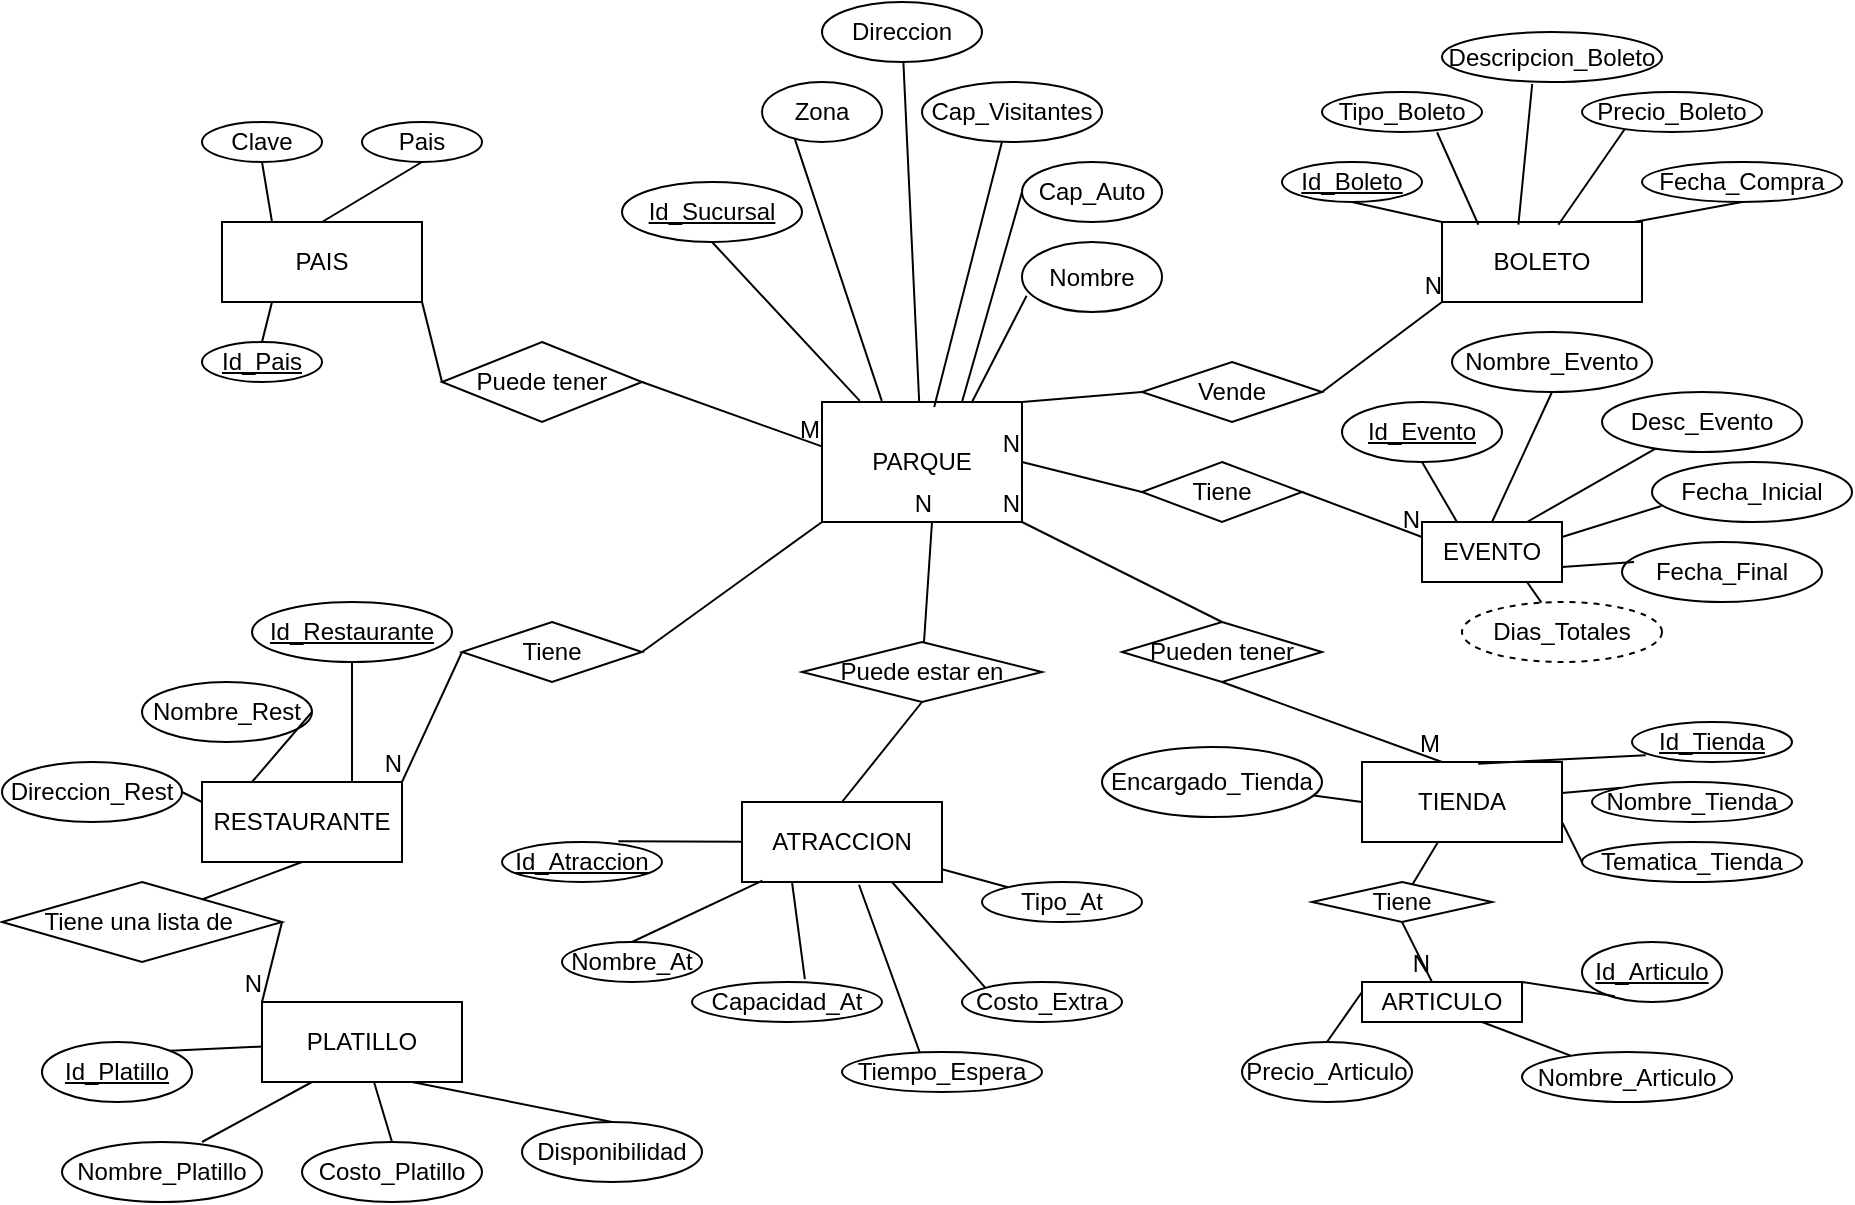<mxfile version="13.7.5" type="github">
  <diagram id="R2lEEEUBdFMjLlhIrx00" name="Page-1">
    <mxGraphModel dx="2202" dy="643" grid="1" gridSize="10" guides="1" tooltips="1" connect="1" arrows="1" fold="1" page="1" pageScale="1" pageWidth="850" pageHeight="1100" math="0" shadow="0" extFonts="Permanent Marker^https://fonts.googleapis.com/css?family=Permanent+Marker">
      <root>
        <mxCell id="0" />
        <mxCell id="1" parent="0" />
        <mxCell id="CiX6rBcv7_Fgg9MIiTJs-1" value="PARQUE" style="whiteSpace=wrap;html=1;align=center;" parent="1" vertex="1">
          <mxGeometry x="330" y="220" width="100" height="60" as="geometry" />
        </mxCell>
        <mxCell id="CiX6rBcv7_Fgg9MIiTJs-2" value="PAIS" style="whiteSpace=wrap;html=1;align=center;" parent="1" vertex="1">
          <mxGeometry x="30" y="130" width="100" height="40" as="geometry" />
        </mxCell>
        <mxCell id="CiX6rBcv7_Fgg9MIiTJs-3" value="BOLETO" style="whiteSpace=wrap;html=1;align=center;" parent="1" vertex="1">
          <mxGeometry x="640" y="130" width="100" height="40" as="geometry" />
        </mxCell>
        <mxCell id="CiX6rBcv7_Fgg9MIiTJs-4" value="RESTAURANTE" style="whiteSpace=wrap;html=1;align=center;" parent="1" vertex="1">
          <mxGeometry x="20" y="410" width="100" height="40" as="geometry" />
        </mxCell>
        <mxCell id="CiX6rBcv7_Fgg9MIiTJs-5" value="EVENTO" style="whiteSpace=wrap;html=1;align=center;" parent="1" vertex="1">
          <mxGeometry x="630" y="280" width="70" height="30" as="geometry" />
        </mxCell>
        <mxCell id="CiX6rBcv7_Fgg9MIiTJs-7" value="Id_Sucursal" style="ellipse;whiteSpace=wrap;html=1;align=center;fontStyle=4;" parent="1" vertex="1">
          <mxGeometry x="230" y="110" width="90" height="30" as="geometry" />
        </mxCell>
        <mxCell id="CiX6rBcv7_Fgg9MIiTJs-8" value="Zona" style="ellipse;whiteSpace=wrap;html=1;align=center;" parent="1" vertex="1">
          <mxGeometry x="300" y="60" width="60" height="30" as="geometry" />
        </mxCell>
        <mxCell id="CiX6rBcv7_Fgg9MIiTJs-9" value="Direccion" style="ellipse;whiteSpace=wrap;html=1;align=center;" parent="1" vertex="1">
          <mxGeometry x="330" y="20" width="80" height="30" as="geometry" />
        </mxCell>
        <mxCell id="CiX6rBcv7_Fgg9MIiTJs-10" value="Cap_Visitantes" style="ellipse;whiteSpace=wrap;html=1;align=center;" parent="1" vertex="1">
          <mxGeometry x="380" y="60" width="90" height="30" as="geometry" />
        </mxCell>
        <mxCell id="CiX6rBcv7_Fgg9MIiTJs-12" value="Cap_Auto" style="ellipse;whiteSpace=wrap;html=1;align=center;" parent="1" vertex="1">
          <mxGeometry x="430" y="100" width="70" height="30" as="geometry" />
        </mxCell>
        <mxCell id="CiX6rBcv7_Fgg9MIiTJs-13" value="Nombre" style="ellipse;whiteSpace=wrap;html=1;align=center;" parent="1" vertex="1">
          <mxGeometry x="430" y="140" width="70" height="35" as="geometry" />
        </mxCell>
        <mxCell id="CiX6rBcv7_Fgg9MIiTJs-14" value="" style="endArrow=none;html=1;rounded=0;exitX=0.5;exitY=1;exitDx=0;exitDy=0;entryX=0.189;entryY=-0.009;entryDx=0;entryDy=0;entryPerimeter=0;" parent="1" source="CiX6rBcv7_Fgg9MIiTJs-7" target="CiX6rBcv7_Fgg9MIiTJs-1" edge="1">
          <mxGeometry relative="1" as="geometry">
            <mxPoint x="240" y="170" as="sourcePoint" />
            <mxPoint x="400" y="170" as="targetPoint" />
          </mxGeometry>
        </mxCell>
        <mxCell id="CiX6rBcv7_Fgg9MIiTJs-15" value="" style="endArrow=none;html=1;rounded=0;exitX=0.274;exitY=0.953;exitDx=0;exitDy=0;entryX=0.299;entryY=-0.009;entryDx=0;entryDy=0;entryPerimeter=0;exitPerimeter=0;" parent="1" source="CiX6rBcv7_Fgg9MIiTJs-8" target="CiX6rBcv7_Fgg9MIiTJs-1" edge="1">
          <mxGeometry relative="1" as="geometry">
            <mxPoint x="390" y="140" as="sourcePoint" />
            <mxPoint x="550" y="140" as="targetPoint" />
          </mxGeometry>
        </mxCell>
        <mxCell id="CiX6rBcv7_Fgg9MIiTJs-16" value="" style="endArrow=none;html=1;rounded=0;" parent="1" source="CiX6rBcv7_Fgg9MIiTJs-9" target="CiX6rBcv7_Fgg9MIiTJs-1" edge="1">
          <mxGeometry relative="1" as="geometry">
            <mxPoint x="400" y="170" as="sourcePoint" />
            <mxPoint x="560" y="170" as="targetPoint" />
          </mxGeometry>
        </mxCell>
        <mxCell id="CiX6rBcv7_Fgg9MIiTJs-17" value="" style="endArrow=none;html=1;rounded=0;exitX=0.444;exitY=1;exitDx=0;exitDy=0;exitPerimeter=0;entryX=0.561;entryY=0.042;entryDx=0;entryDy=0;entryPerimeter=0;" parent="1" source="CiX6rBcv7_Fgg9MIiTJs-10" target="CiX6rBcv7_Fgg9MIiTJs-1" edge="1">
          <mxGeometry relative="1" as="geometry">
            <mxPoint x="460" y="170" as="sourcePoint" />
            <mxPoint x="620" y="170" as="targetPoint" />
          </mxGeometry>
        </mxCell>
        <mxCell id="CiX6rBcv7_Fgg9MIiTJs-18" value="" style="endArrow=none;html=1;rounded=0;entryX=0;entryY=0.5;entryDx=0;entryDy=0;exitX=0.7;exitY=0;exitDx=0;exitDy=0;exitPerimeter=0;" parent="1" source="CiX6rBcv7_Fgg9MIiTJs-1" target="CiX6rBcv7_Fgg9MIiTJs-12" edge="1">
          <mxGeometry relative="1" as="geometry">
            <mxPoint x="390" y="140" as="sourcePoint" />
            <mxPoint x="550" y="140" as="targetPoint" />
          </mxGeometry>
        </mxCell>
        <mxCell id="CiX6rBcv7_Fgg9MIiTJs-19" value="" style="endArrow=none;html=1;rounded=0;exitX=0.033;exitY=0.767;exitDx=0;exitDy=0;exitPerimeter=0;entryX=0.75;entryY=0;entryDx=0;entryDy=0;" parent="1" source="CiX6rBcv7_Fgg9MIiTJs-13" target="CiX6rBcv7_Fgg9MIiTJs-1" edge="1">
          <mxGeometry relative="1" as="geometry">
            <mxPoint x="490" y="220" as="sourcePoint" />
            <mxPoint x="650" y="220" as="targetPoint" />
          </mxGeometry>
        </mxCell>
        <mxCell id="CiX6rBcv7_Fgg9MIiTJs-20" value="Puede tener" style="shape=rhombus;perimeter=rhombusPerimeter;whiteSpace=wrap;html=1;align=center;" parent="1" vertex="1">
          <mxGeometry x="140" y="190" width="100" height="40" as="geometry" />
        </mxCell>
        <mxCell id="CiX6rBcv7_Fgg9MIiTJs-21" value="" style="endArrow=none;html=1;rounded=0;exitX=1;exitY=0.5;exitDx=0;exitDy=0;entryX=-0.001;entryY=0.37;entryDx=0;entryDy=0;entryPerimeter=0;" parent="1" source="CiX6rBcv7_Fgg9MIiTJs-20" target="CiX6rBcv7_Fgg9MIiTJs-1" edge="1">
          <mxGeometry relative="1" as="geometry">
            <mxPoint x="70" y="250" as="sourcePoint" />
            <mxPoint x="320" y="240" as="targetPoint" />
          </mxGeometry>
        </mxCell>
        <mxCell id="CiX6rBcv7_Fgg9MIiTJs-23" value="M" style="resizable=0;html=1;align=right;verticalAlign=bottom;" parent="CiX6rBcv7_Fgg9MIiTJs-21" connectable="0" vertex="1">
          <mxGeometry x="1" relative="1" as="geometry" />
        </mxCell>
        <mxCell id="CiX6rBcv7_Fgg9MIiTJs-24" value="" style="endArrow=none;html=1;rounded=0;exitX=1;exitY=1;exitDx=0;exitDy=0;" parent="1" source="CiX6rBcv7_Fgg9MIiTJs-2" edge="1">
          <mxGeometry relative="1" as="geometry">
            <mxPoint x="-20" y="210" as="sourcePoint" />
            <mxPoint x="140" y="210" as="targetPoint" />
          </mxGeometry>
        </mxCell>
        <mxCell id="CiX6rBcv7_Fgg9MIiTJs-25" value="Clave" style="ellipse;whiteSpace=wrap;html=1;align=center;" parent="1" vertex="1">
          <mxGeometry x="20" y="80" width="60" height="20" as="geometry" />
        </mxCell>
        <mxCell id="CiX6rBcv7_Fgg9MIiTJs-26" value="Pais" style="ellipse;whiteSpace=wrap;html=1;align=center;" parent="1" vertex="1">
          <mxGeometry x="100" y="80" width="60" height="20" as="geometry" />
        </mxCell>
        <mxCell id="CiX6rBcv7_Fgg9MIiTJs-27" value="Id_Pais" style="ellipse;whiteSpace=wrap;html=1;align=center;fontStyle=4;" parent="1" vertex="1">
          <mxGeometry x="20" y="190" width="60" height="20" as="geometry" />
        </mxCell>
        <mxCell id="CiX6rBcv7_Fgg9MIiTJs-29" value="" style="endArrow=none;html=1;rounded=0;exitX=0.5;exitY=1;exitDx=0;exitDy=0;entryX=0.25;entryY=0;entryDx=0;entryDy=0;" parent="1" source="CiX6rBcv7_Fgg9MIiTJs-25" target="CiX6rBcv7_Fgg9MIiTJs-2" edge="1">
          <mxGeometry relative="1" as="geometry">
            <mxPoint x="60" y="110" as="sourcePoint" />
            <mxPoint x="220" y="110" as="targetPoint" />
          </mxGeometry>
        </mxCell>
        <mxCell id="CiX6rBcv7_Fgg9MIiTJs-31" value="" style="endArrow=none;html=1;rounded=0;exitX=0.5;exitY=0;exitDx=0;exitDy=0;entryX=0.5;entryY=1;entryDx=0;entryDy=0;" parent="1" source="CiX6rBcv7_Fgg9MIiTJs-2" target="CiX6rBcv7_Fgg9MIiTJs-26" edge="1">
          <mxGeometry relative="1" as="geometry">
            <mxPoint x="90" y="110" as="sourcePoint" />
            <mxPoint x="250" y="110" as="targetPoint" />
          </mxGeometry>
        </mxCell>
        <mxCell id="CiX6rBcv7_Fgg9MIiTJs-32" value="" style="endArrow=none;html=1;rounded=0;exitX=0.25;exitY=1;exitDx=0;exitDy=0;entryX=0.5;entryY=0;entryDx=0;entryDy=0;" parent="1" source="CiX6rBcv7_Fgg9MIiTJs-2" target="CiX6rBcv7_Fgg9MIiTJs-27" edge="1">
          <mxGeometry relative="1" as="geometry">
            <mxPoint x="60" y="250" as="sourcePoint" />
            <mxPoint x="220" y="250" as="targetPoint" />
          </mxGeometry>
        </mxCell>
        <mxCell id="CiX6rBcv7_Fgg9MIiTJs-33" value="Vende" style="shape=rhombus;perimeter=rhombusPerimeter;whiteSpace=wrap;html=1;align=center;" parent="1" vertex="1">
          <mxGeometry x="490" y="200" width="90" height="30" as="geometry" />
        </mxCell>
        <mxCell id="CiX6rBcv7_Fgg9MIiTJs-34" value="" style="endArrow=none;html=1;rounded=0;entryX=0;entryY=0.5;entryDx=0;entryDy=0;exitX=1;exitY=0;exitDx=0;exitDy=0;" parent="1" source="CiX6rBcv7_Fgg9MIiTJs-1" target="CiX6rBcv7_Fgg9MIiTJs-33" edge="1">
          <mxGeometry relative="1" as="geometry">
            <mxPoint x="586" y="213" as="sourcePoint" />
            <mxPoint x="660" y="260" as="targetPoint" />
          </mxGeometry>
        </mxCell>
        <mxCell id="CiX6rBcv7_Fgg9MIiTJs-35" value="" style="endArrow=none;html=1;rounded=0;exitX=1;exitY=0.5;exitDx=0;exitDy=0;entryX=0;entryY=1;entryDx=0;entryDy=0;" parent="1" source="CiX6rBcv7_Fgg9MIiTJs-33" target="CiX6rBcv7_Fgg9MIiTJs-3" edge="1">
          <mxGeometry relative="1" as="geometry">
            <mxPoint x="600" y="220" as="sourcePoint" />
            <mxPoint x="760" y="220" as="targetPoint" />
          </mxGeometry>
        </mxCell>
        <mxCell id="CiX6rBcv7_Fgg9MIiTJs-36" value="N" style="resizable=0;html=1;align=right;verticalAlign=bottom;" parent="CiX6rBcv7_Fgg9MIiTJs-35" connectable="0" vertex="1">
          <mxGeometry x="1" relative="1" as="geometry" />
        </mxCell>
        <mxCell id="CiX6rBcv7_Fgg9MIiTJs-37" value="Id_Boleto" style="ellipse;whiteSpace=wrap;html=1;align=center;fontStyle=4;" parent="1" vertex="1">
          <mxGeometry x="560" y="100" width="70" height="20" as="geometry" />
        </mxCell>
        <mxCell id="CiX6rBcv7_Fgg9MIiTJs-38" value="Tipo_Boleto" style="ellipse;whiteSpace=wrap;html=1;align=center;" parent="1" vertex="1">
          <mxGeometry x="580" y="65" width="80" height="20" as="geometry" />
        </mxCell>
        <mxCell id="CiX6rBcv7_Fgg9MIiTJs-39" value="Descripcion_Boleto" style="ellipse;whiteSpace=wrap;html=1;align=center;" parent="1" vertex="1">
          <mxGeometry x="640" y="35" width="110" height="25" as="geometry" />
        </mxCell>
        <mxCell id="CiX6rBcv7_Fgg9MIiTJs-40" value="Precio_Boleto" style="ellipse;whiteSpace=wrap;html=1;align=center;" parent="1" vertex="1">
          <mxGeometry x="710" y="65" width="90" height="20" as="geometry" />
        </mxCell>
        <mxCell id="CiX6rBcv7_Fgg9MIiTJs-42" value="Fecha_Compra" style="ellipse;whiteSpace=wrap;html=1;align=center;" parent="1" vertex="1">
          <mxGeometry x="740" y="100" width="100" height="20" as="geometry" />
        </mxCell>
        <mxCell id="CiX6rBcv7_Fgg9MIiTJs-47" value="" style="endArrow=none;html=1;rounded=0;exitX=0.5;exitY=1;exitDx=0;exitDy=0;entryX=0;entryY=0;entryDx=0;entryDy=0;" parent="1" source="CiX6rBcv7_Fgg9MIiTJs-37" target="CiX6rBcv7_Fgg9MIiTJs-3" edge="1">
          <mxGeometry relative="1" as="geometry">
            <mxPoint x="520" y="150" as="sourcePoint" />
            <mxPoint x="680" y="150" as="targetPoint" />
          </mxGeometry>
        </mxCell>
        <mxCell id="CiX6rBcv7_Fgg9MIiTJs-48" value="" style="endArrow=none;html=1;rounded=0;exitX=0.719;exitY=1.007;exitDx=0;exitDy=0;entryX=0.182;entryY=0.034;entryDx=0;entryDy=0;entryPerimeter=0;exitPerimeter=0;" parent="1" source="CiX6rBcv7_Fgg9MIiTJs-38" target="CiX6rBcv7_Fgg9MIiTJs-3" edge="1">
          <mxGeometry relative="1" as="geometry">
            <mxPoint x="615.08" y="133.06" as="sourcePoint" />
            <mxPoint x="650" y="140" as="targetPoint" />
          </mxGeometry>
        </mxCell>
        <mxCell id="CiX6rBcv7_Fgg9MIiTJs-50" value="" style="endArrow=none;html=1;rounded=0;exitX=0.382;exitY=0.034;exitDx=0;exitDy=0;exitPerimeter=0;entryX=0.41;entryY=1.04;entryDx=0;entryDy=0;entryPerimeter=0;" parent="1" source="CiX6rBcv7_Fgg9MIiTJs-3" target="CiX6rBcv7_Fgg9MIiTJs-39" edge="1">
          <mxGeometry relative="1" as="geometry">
            <mxPoint x="670" y="100" as="sourcePoint" />
            <mxPoint x="830" y="100" as="targetPoint" />
          </mxGeometry>
        </mxCell>
        <mxCell id="CiX6rBcv7_Fgg9MIiTJs-51" value="" style="endArrow=none;html=1;rounded=0;exitX=0.582;exitY=0.034;exitDx=0;exitDy=0;exitPerimeter=0;entryX=0.236;entryY=0.938;entryDx=0;entryDy=0;entryPerimeter=0;" parent="1" source="CiX6rBcv7_Fgg9MIiTJs-3" target="CiX6rBcv7_Fgg9MIiTJs-40" edge="1">
          <mxGeometry relative="1" as="geometry">
            <mxPoint x="700" y="110" as="sourcePoint" />
            <mxPoint x="860" y="110" as="targetPoint" />
          </mxGeometry>
        </mxCell>
        <mxCell id="CiX6rBcv7_Fgg9MIiTJs-52" value="" style="endArrow=none;html=1;rounded=0;exitX=0.961;exitY=-0.001;exitDx=0;exitDy=0;exitPerimeter=0;entryX=0.5;entryY=1;entryDx=0;entryDy=0;" parent="1" source="CiX6rBcv7_Fgg9MIiTJs-3" target="CiX6rBcv7_Fgg9MIiTJs-42" edge="1">
          <mxGeometry relative="1" as="geometry">
            <mxPoint x="800" y="180" as="sourcePoint" />
            <mxPoint x="960" y="180" as="targetPoint" />
          </mxGeometry>
        </mxCell>
        <mxCell id="CiX6rBcv7_Fgg9MIiTJs-54" value="ATRACCION" style="whiteSpace=wrap;html=1;align=center;" parent="1" vertex="1">
          <mxGeometry x="290" y="420" width="100" height="40" as="geometry" />
        </mxCell>
        <mxCell id="CiX6rBcv7_Fgg9MIiTJs-55" value="Id_Atraccion" style="ellipse;whiteSpace=wrap;html=1;align=center;fontStyle=4;" parent="1" vertex="1">
          <mxGeometry x="170" y="440" width="80" height="20" as="geometry" />
        </mxCell>
        <mxCell id="CiX6rBcv7_Fgg9MIiTJs-56" value="Nombre_At" style="ellipse;whiteSpace=wrap;html=1;align=center;" parent="1" vertex="1">
          <mxGeometry x="200" y="490" width="70" height="20" as="geometry" />
        </mxCell>
        <mxCell id="CiX6rBcv7_Fgg9MIiTJs-57" value="Capacidad_At" style="ellipse;whiteSpace=wrap;html=1;align=center;" parent="1" vertex="1">
          <mxGeometry x="265" y="510" width="95" height="20" as="geometry" />
        </mxCell>
        <mxCell id="CiX6rBcv7_Fgg9MIiTJs-58" value="Tiempo_Espera" style="ellipse;whiteSpace=wrap;html=1;align=center;" parent="1" vertex="1">
          <mxGeometry x="340" y="545" width="100" height="20" as="geometry" />
        </mxCell>
        <mxCell id="CiX6rBcv7_Fgg9MIiTJs-59" value="Costo_Extra" style="ellipse;whiteSpace=wrap;html=1;align=center;" parent="1" vertex="1">
          <mxGeometry x="400" y="510" width="80" height="20" as="geometry" />
        </mxCell>
        <mxCell id="CiX6rBcv7_Fgg9MIiTJs-60" value="Tipo_At" style="ellipse;whiteSpace=wrap;html=1;align=center;" parent="1" vertex="1">
          <mxGeometry x="410" y="460" width="80" height="20" as="geometry" />
        </mxCell>
        <mxCell id="CiX6rBcv7_Fgg9MIiTJs-61" value="" style="endArrow=none;html=1;rounded=0;entryX=0.727;entryY=-0.019;entryDx=0;entryDy=0;entryPerimeter=0;" parent="1" source="CiX6rBcv7_Fgg9MIiTJs-54" target="CiX6rBcv7_Fgg9MIiTJs-55" edge="1">
          <mxGeometry relative="1" as="geometry">
            <mxPoint x="160" y="430" as="sourcePoint" />
            <mxPoint x="320" y="430" as="targetPoint" />
          </mxGeometry>
        </mxCell>
        <mxCell id="CiX6rBcv7_Fgg9MIiTJs-62" value="" style="endArrow=none;html=1;rounded=0;entryX=0.5;entryY=0;entryDx=0;entryDy=0;exitX=0.102;exitY=0.982;exitDx=0;exitDy=0;exitPerimeter=0;" parent="1" source="CiX6rBcv7_Fgg9MIiTJs-54" target="CiX6rBcv7_Fgg9MIiTJs-56" edge="1">
          <mxGeometry relative="1" as="geometry">
            <mxPoint x="340" y="476.126" as="sourcePoint" />
            <mxPoint x="298.16" y="489.62" as="targetPoint" />
          </mxGeometry>
        </mxCell>
        <mxCell id="CiX6rBcv7_Fgg9MIiTJs-63" value="" style="endArrow=none;html=1;rounded=0;entryX=0.594;entryY=-0.071;entryDx=0;entryDy=0;exitX=0.25;exitY=1;exitDx=0;exitDy=0;entryPerimeter=0;" parent="1" source="CiX6rBcv7_Fgg9MIiTJs-54" target="CiX6rBcv7_Fgg9MIiTJs-57" edge="1">
          <mxGeometry relative="1" as="geometry">
            <mxPoint x="350.2" y="479.28" as="sourcePoint" />
            <mxPoint x="315" y="530" as="targetPoint" />
          </mxGeometry>
        </mxCell>
        <mxCell id="CiX6rBcv7_Fgg9MIiTJs-64" value="" style="endArrow=none;html=1;rounded=0;entryX=0.389;entryY=0.016;entryDx=0;entryDy=0;exitX=0.585;exitY=1.034;exitDx=0;exitDy=0;entryPerimeter=0;exitPerimeter=0;" parent="1" source="CiX6rBcv7_Fgg9MIiTJs-54" target="CiX6rBcv7_Fgg9MIiTJs-58" edge="1">
          <mxGeometry relative="1" as="geometry">
            <mxPoint x="365" y="480" as="sourcePoint" />
            <mxPoint x="356.43" y="558.58" as="targetPoint" />
          </mxGeometry>
        </mxCell>
        <mxCell id="CiX6rBcv7_Fgg9MIiTJs-65" value="" style="endArrow=none;html=1;rounded=0;entryX=0;entryY=0;entryDx=0;entryDy=0;exitX=0.75;exitY=1;exitDx=0;exitDy=0;" parent="1" source="CiX6rBcv7_Fgg9MIiTJs-54" target="CiX6rBcv7_Fgg9MIiTJs-59" edge="1">
          <mxGeometry relative="1" as="geometry">
            <mxPoint x="398.5" y="481.36" as="sourcePoint" />
            <mxPoint x="408.9" y="590.32" as="targetPoint" />
          </mxGeometry>
        </mxCell>
        <mxCell id="CiX6rBcv7_Fgg9MIiTJs-66" value="" style="endArrow=none;html=1;rounded=0;" parent="1" source="CiX6rBcv7_Fgg9MIiTJs-54" target="CiX6rBcv7_Fgg9MIiTJs-60" edge="1">
          <mxGeometry relative="1" as="geometry">
            <mxPoint x="420" y="472" as="sourcePoint" />
            <mxPoint x="431.224" y="543.054" as="targetPoint" />
          </mxGeometry>
        </mxCell>
        <mxCell id="CiX6rBcv7_Fgg9MIiTJs-67" value="Puede estar en" style="shape=rhombus;perimeter=rhombusPerimeter;whiteSpace=wrap;html=1;align=center;" parent="1" vertex="1">
          <mxGeometry x="320" y="340" width="120" height="30" as="geometry" />
        </mxCell>
        <mxCell id="CiX6rBcv7_Fgg9MIiTJs-68" value="" style="endArrow=none;html=1;rounded=0;exitX=0.5;exitY=1;exitDx=0;exitDy=0;entryX=0.5;entryY=0;entryDx=0;entryDy=0;" parent="1" source="CiX6rBcv7_Fgg9MIiTJs-67" target="CiX6rBcv7_Fgg9MIiTJs-54" edge="1">
          <mxGeometry relative="1" as="geometry">
            <mxPoint x="330" y="390" as="sourcePoint" />
            <mxPoint x="490" y="390" as="targetPoint" />
          </mxGeometry>
        </mxCell>
        <mxCell id="CiX6rBcv7_Fgg9MIiTJs-70" value="" style="endArrow=none;html=1;rounded=0;" parent="1" source="CiX6rBcv7_Fgg9MIiTJs-67" edge="1">
          <mxGeometry relative="1" as="geometry">
            <mxPoint x="390" y="380" as="sourcePoint" />
            <mxPoint x="385" y="280" as="targetPoint" />
          </mxGeometry>
        </mxCell>
        <mxCell id="CiX6rBcv7_Fgg9MIiTJs-71" value="N" style="resizable=0;html=1;align=right;verticalAlign=bottom;" parent="CiX6rBcv7_Fgg9MIiTJs-70" connectable="0" vertex="1">
          <mxGeometry x="1" relative="1" as="geometry" />
        </mxCell>
        <mxCell id="CiX6rBcv7_Fgg9MIiTJs-72" value="Tiene" style="shape=rhombus;perimeter=rhombusPerimeter;whiteSpace=wrap;html=1;align=center;" parent="1" vertex="1">
          <mxGeometry x="150" y="330" width="90" height="30" as="geometry" />
        </mxCell>
        <mxCell id="CiX6rBcv7_Fgg9MIiTJs-73" value="" style="endArrow=none;html=1;rounded=0;entryX=1;entryY=0;entryDx=0;entryDy=0;exitX=0;exitY=0.5;exitDx=0;exitDy=0;" parent="1" source="CiX6rBcv7_Fgg9MIiTJs-72" target="CiX6rBcv7_Fgg9MIiTJs-4" edge="1">
          <mxGeometry relative="1" as="geometry">
            <mxPoint x="50" y="380" as="sourcePoint" />
            <mxPoint x="210" y="380" as="targetPoint" />
          </mxGeometry>
        </mxCell>
        <mxCell id="CiX6rBcv7_Fgg9MIiTJs-74" value="N" style="resizable=0;html=1;align=right;verticalAlign=bottom;" parent="CiX6rBcv7_Fgg9MIiTJs-73" connectable="0" vertex="1">
          <mxGeometry x="1" relative="1" as="geometry" />
        </mxCell>
        <mxCell id="CiX6rBcv7_Fgg9MIiTJs-75" value="" style="endArrow=none;html=1;rounded=0;exitX=1;exitY=0.5;exitDx=0;exitDy=0;entryX=0;entryY=1;entryDx=0;entryDy=0;" parent="1" source="CiX6rBcv7_Fgg9MIiTJs-72" target="CiX6rBcv7_Fgg9MIiTJs-1" edge="1">
          <mxGeometry relative="1" as="geometry">
            <mxPoint x="180" y="290" as="sourcePoint" />
            <mxPoint x="340" y="290" as="targetPoint" />
          </mxGeometry>
        </mxCell>
        <mxCell id="DYTRrqOty_YXbEmDJ1-J-1" value="Nombre_Rest" style="ellipse;whiteSpace=wrap;html=1;align=center;" vertex="1" parent="1">
          <mxGeometry x="-10" y="360" width="85" height="30" as="geometry" />
        </mxCell>
        <mxCell id="DYTRrqOty_YXbEmDJ1-J-2" value="Id_Restaurante" style="ellipse;whiteSpace=wrap;html=1;align=center;fontStyle=4;" vertex="1" parent="1">
          <mxGeometry x="45" y="320" width="100" height="30" as="geometry" />
        </mxCell>
        <mxCell id="DYTRrqOty_YXbEmDJ1-J-4" value="Direccion_Rest" style="ellipse;whiteSpace=wrap;html=1;align=center;" vertex="1" parent="1">
          <mxGeometry x="-80" y="400" width="90" height="30" as="geometry" />
        </mxCell>
        <mxCell id="DYTRrqOty_YXbEmDJ1-J-5" value="" style="endArrow=none;html=1;rounded=0;exitX=1;exitY=0.5;exitDx=0;exitDy=0;entryX=0;entryY=0.25;entryDx=0;entryDy=0;" edge="1" parent="1" source="DYTRrqOty_YXbEmDJ1-J-4" target="CiX6rBcv7_Fgg9MIiTJs-4">
          <mxGeometry relative="1" as="geometry">
            <mxPoint x="-10" y="500" as="sourcePoint" />
            <mxPoint x="150" y="500" as="targetPoint" />
          </mxGeometry>
        </mxCell>
        <mxCell id="DYTRrqOty_YXbEmDJ1-J-6" value="" style="endArrow=none;html=1;rounded=0;exitX=1;exitY=0.5;exitDx=0;exitDy=0;entryX=0.25;entryY=0;entryDx=0;entryDy=0;" edge="1" parent="1" source="DYTRrqOty_YXbEmDJ1-J-1" target="CiX6rBcv7_Fgg9MIiTJs-4">
          <mxGeometry relative="1" as="geometry">
            <mxPoint x="80" y="490" as="sourcePoint" />
            <mxPoint x="240" y="490" as="targetPoint" />
          </mxGeometry>
        </mxCell>
        <mxCell id="DYTRrqOty_YXbEmDJ1-J-7" value="" style="endArrow=none;html=1;rounded=0;exitX=0.5;exitY=1;exitDx=0;exitDy=0;entryX=0.75;entryY=0;entryDx=0;entryDy=0;" edge="1" parent="1" source="DYTRrqOty_YXbEmDJ1-J-2" target="CiX6rBcv7_Fgg9MIiTJs-4">
          <mxGeometry relative="1" as="geometry">
            <mxPoint x="160" y="440" as="sourcePoint" />
            <mxPoint x="320" y="440" as="targetPoint" />
          </mxGeometry>
        </mxCell>
        <mxCell id="DYTRrqOty_YXbEmDJ1-J-9" value="Tiene una lista de&amp;nbsp;" style="shape=rhombus;perimeter=rhombusPerimeter;whiteSpace=wrap;html=1;align=center;" vertex="1" parent="1">
          <mxGeometry x="-80" y="460" width="140" height="40" as="geometry" />
        </mxCell>
        <mxCell id="DYTRrqOty_YXbEmDJ1-J-10" value="" style="endArrow=none;html=1;rounded=0;entryX=0.5;entryY=1;entryDx=0;entryDy=0;" edge="1" parent="1" source="DYTRrqOty_YXbEmDJ1-J-9" target="CiX6rBcv7_Fgg9MIiTJs-4">
          <mxGeometry relative="1" as="geometry">
            <mxPoint x="340" y="440" as="sourcePoint" />
            <mxPoint x="500" y="440" as="targetPoint" />
          </mxGeometry>
        </mxCell>
        <mxCell id="DYTRrqOty_YXbEmDJ1-J-11" value="" style="endArrow=none;html=1;rounded=0;exitX=1;exitY=0.5;exitDx=0;exitDy=0;entryX=0;entryY=0;entryDx=0;entryDy=0;" edge="1" parent="1" source="DYTRrqOty_YXbEmDJ1-J-9" target="DYTRrqOty_YXbEmDJ1-J-13">
          <mxGeometry relative="1" as="geometry">
            <mxPoint x="-10" y="550" as="sourcePoint" />
            <mxPoint x="90" y="530" as="targetPoint" />
          </mxGeometry>
        </mxCell>
        <mxCell id="DYTRrqOty_YXbEmDJ1-J-12" value="N" style="resizable=0;html=1;align=right;verticalAlign=bottom;" connectable="0" vertex="1" parent="DYTRrqOty_YXbEmDJ1-J-11">
          <mxGeometry x="1" relative="1" as="geometry" />
        </mxCell>
        <mxCell id="DYTRrqOty_YXbEmDJ1-J-13" value="PLATILLO" style="whiteSpace=wrap;html=1;align=center;" vertex="1" parent="1">
          <mxGeometry x="50" y="520" width="100" height="40" as="geometry" />
        </mxCell>
        <mxCell id="DYTRrqOty_YXbEmDJ1-J-14" value="Id_Platillo" style="ellipse;whiteSpace=wrap;html=1;align=center;fontStyle=4;" vertex="1" parent="1">
          <mxGeometry x="-60" y="540" width="75" height="30" as="geometry" />
        </mxCell>
        <mxCell id="DYTRrqOty_YXbEmDJ1-J-16" value="" style="endArrow=none;html=1;rounded=0;exitX=1;exitY=0;exitDx=0;exitDy=0;" edge="1" parent="1" source="DYTRrqOty_YXbEmDJ1-J-14" target="DYTRrqOty_YXbEmDJ1-J-13">
          <mxGeometry relative="1" as="geometry">
            <mxPoint x="60" y="590" as="sourcePoint" />
            <mxPoint x="220" y="590" as="targetPoint" />
          </mxGeometry>
        </mxCell>
        <mxCell id="DYTRrqOty_YXbEmDJ1-J-17" value="Nombre_Platillo" style="ellipse;whiteSpace=wrap;html=1;align=center;" vertex="1" parent="1">
          <mxGeometry x="-50" y="590" width="100" height="30" as="geometry" />
        </mxCell>
        <mxCell id="DYTRrqOty_YXbEmDJ1-J-18" value="Costo_Platillo" style="ellipse;whiteSpace=wrap;html=1;align=center;" vertex="1" parent="1">
          <mxGeometry x="70" y="590" width="90" height="30" as="geometry" />
        </mxCell>
        <mxCell id="DYTRrqOty_YXbEmDJ1-J-20" value="Disponibilidad" style="ellipse;whiteSpace=wrap;html=1;align=center;" vertex="1" parent="1">
          <mxGeometry x="180" y="580" width="90" height="30" as="geometry" />
        </mxCell>
        <mxCell id="DYTRrqOty_YXbEmDJ1-J-21" value="" style="endArrow=none;html=1;rounded=0;exitX=0.7;exitY=0;exitDx=0;exitDy=0;exitPerimeter=0;entryX=0.25;entryY=1;entryDx=0;entryDy=0;" edge="1" parent="1" source="DYTRrqOty_YXbEmDJ1-J-17" target="DYTRrqOty_YXbEmDJ1-J-13">
          <mxGeometry relative="1" as="geometry">
            <mxPoint x="180" y="640" as="sourcePoint" />
            <mxPoint x="340" y="640" as="targetPoint" />
          </mxGeometry>
        </mxCell>
        <mxCell id="DYTRrqOty_YXbEmDJ1-J-22" value="" style="endArrow=none;html=1;rounded=0;exitX=0.5;exitY=0;exitDx=0;exitDy=0;" edge="1" parent="1" source="DYTRrqOty_YXbEmDJ1-J-18" target="DYTRrqOty_YXbEmDJ1-J-13">
          <mxGeometry relative="1" as="geometry">
            <mxPoint x="240" y="620" as="sourcePoint" />
            <mxPoint x="400" y="620" as="targetPoint" />
          </mxGeometry>
        </mxCell>
        <mxCell id="DYTRrqOty_YXbEmDJ1-J-23" value="" style="endArrow=none;html=1;rounded=0;exitX=0.75;exitY=1;exitDx=0;exitDy=0;entryX=0.5;entryY=0;entryDx=0;entryDy=0;" edge="1" parent="1" source="DYTRrqOty_YXbEmDJ1-J-13" target="DYTRrqOty_YXbEmDJ1-J-20">
          <mxGeometry relative="1" as="geometry">
            <mxPoint x="290" y="630" as="sourcePoint" />
            <mxPoint x="450" y="630" as="targetPoint" />
          </mxGeometry>
        </mxCell>
        <mxCell id="DYTRrqOty_YXbEmDJ1-J-25" value="Tiene" style="shape=rhombus;perimeter=rhombusPerimeter;whiteSpace=wrap;html=1;align=center;" vertex="1" parent="1">
          <mxGeometry x="490" y="250" width="80" height="30" as="geometry" />
        </mxCell>
        <mxCell id="DYTRrqOty_YXbEmDJ1-J-27" value="" style="endArrow=none;html=1;rounded=0;entryX=1;entryY=0.5;entryDx=0;entryDy=0;exitX=0;exitY=0.5;exitDx=0;exitDy=0;" edge="1" parent="1" source="DYTRrqOty_YXbEmDJ1-J-25" target="CiX6rBcv7_Fgg9MIiTJs-1">
          <mxGeometry relative="1" as="geometry">
            <mxPoint x="450" y="330" as="sourcePoint" />
            <mxPoint x="610" y="330" as="targetPoint" />
          </mxGeometry>
        </mxCell>
        <mxCell id="DYTRrqOty_YXbEmDJ1-J-28" value="N" style="resizable=0;html=1;align=right;verticalAlign=bottom;" connectable="0" vertex="1" parent="DYTRrqOty_YXbEmDJ1-J-27">
          <mxGeometry x="1" relative="1" as="geometry" />
        </mxCell>
        <mxCell id="DYTRrqOty_YXbEmDJ1-J-29" value="" style="endArrow=none;html=1;rounded=0;entryX=0;entryY=0.25;entryDx=0;entryDy=0;exitX=1;exitY=0.5;exitDx=0;exitDy=0;" edge="1" parent="1" source="DYTRrqOty_YXbEmDJ1-J-25" target="CiX6rBcv7_Fgg9MIiTJs-5">
          <mxGeometry relative="1" as="geometry">
            <mxPoint x="480" y="330" as="sourcePoint" />
            <mxPoint x="640" y="330" as="targetPoint" />
          </mxGeometry>
        </mxCell>
        <mxCell id="DYTRrqOty_YXbEmDJ1-J-30" value="N" style="resizable=0;html=1;align=right;verticalAlign=bottom;" connectable="0" vertex="1" parent="DYTRrqOty_YXbEmDJ1-J-29">
          <mxGeometry x="1" relative="1" as="geometry" />
        </mxCell>
        <mxCell id="DYTRrqOty_YXbEmDJ1-J-31" value="Id_Evento" style="ellipse;whiteSpace=wrap;html=1;align=center;fontStyle=4;" vertex="1" parent="1">
          <mxGeometry x="590" y="220" width="80" height="30" as="geometry" />
        </mxCell>
        <mxCell id="DYTRrqOty_YXbEmDJ1-J-32" value="" style="endArrow=none;html=1;rounded=0;exitX=0.5;exitY=1;exitDx=0;exitDy=0;entryX=0.25;entryY=0;entryDx=0;entryDy=0;" edge="1" parent="1" source="DYTRrqOty_YXbEmDJ1-J-31" target="CiX6rBcv7_Fgg9MIiTJs-5">
          <mxGeometry relative="1" as="geometry">
            <mxPoint x="700" y="260" as="sourcePoint" />
            <mxPoint x="860" y="260" as="targetPoint" />
          </mxGeometry>
        </mxCell>
        <mxCell id="DYTRrqOty_YXbEmDJ1-J-34" value="Nombre_Evento" style="ellipse;whiteSpace=wrap;html=1;align=center;" vertex="1" parent="1">
          <mxGeometry x="645" y="185" width="100" height="30" as="geometry" />
        </mxCell>
        <mxCell id="DYTRrqOty_YXbEmDJ1-J-35" value="Desc_Evento" style="ellipse;whiteSpace=wrap;html=1;align=center;" vertex="1" parent="1">
          <mxGeometry x="720" y="215" width="100" height="30" as="geometry" />
        </mxCell>
        <mxCell id="DYTRrqOty_YXbEmDJ1-J-36" value="Fecha_Inicial" style="ellipse;whiteSpace=wrap;html=1;align=center;" vertex="1" parent="1">
          <mxGeometry x="745" y="250" width="100" height="30" as="geometry" />
        </mxCell>
        <mxCell id="DYTRrqOty_YXbEmDJ1-J-37" value="Fecha_Final" style="ellipse;whiteSpace=wrap;html=1;align=center;" vertex="1" parent="1">
          <mxGeometry x="730" y="290" width="100" height="30" as="geometry" />
        </mxCell>
        <mxCell id="DYTRrqOty_YXbEmDJ1-J-39" value="Dias_Totales" style="ellipse;whiteSpace=wrap;html=1;align=center;dashed=1;" vertex="1" parent="1">
          <mxGeometry x="650" y="320" width="100" height="30" as="geometry" />
        </mxCell>
        <mxCell id="DYTRrqOty_YXbEmDJ1-J-40" value="" style="endArrow=none;html=1;rounded=0;exitX=0.5;exitY=1;exitDx=0;exitDy=0;entryX=0.5;entryY=0;entryDx=0;entryDy=0;" edge="1" parent="1" source="DYTRrqOty_YXbEmDJ1-J-34" target="CiX6rBcv7_Fgg9MIiTJs-5">
          <mxGeometry relative="1" as="geometry">
            <mxPoint x="660" y="260" as="sourcePoint" />
            <mxPoint x="820" y="260" as="targetPoint" />
          </mxGeometry>
        </mxCell>
        <mxCell id="DYTRrqOty_YXbEmDJ1-J-41" value="" style="endArrow=none;html=1;rounded=0;exitX=0.75;exitY=0;exitDx=0;exitDy=0;" edge="1" parent="1" source="CiX6rBcv7_Fgg9MIiTJs-5" target="DYTRrqOty_YXbEmDJ1-J-35">
          <mxGeometry relative="1" as="geometry">
            <mxPoint x="580" y="260" as="sourcePoint" />
            <mxPoint x="740" y="260" as="targetPoint" />
          </mxGeometry>
        </mxCell>
        <mxCell id="DYTRrqOty_YXbEmDJ1-J-42" value="" style="endArrow=none;html=1;rounded=0;entryX=0.047;entryY=0.733;entryDx=0;entryDy=0;entryPerimeter=0;exitX=1;exitY=0.25;exitDx=0;exitDy=0;" edge="1" parent="1" source="CiX6rBcv7_Fgg9MIiTJs-5" target="DYTRrqOty_YXbEmDJ1-J-36">
          <mxGeometry relative="1" as="geometry">
            <mxPoint x="520" y="330" as="sourcePoint" />
            <mxPoint x="680" y="330" as="targetPoint" />
          </mxGeometry>
        </mxCell>
        <mxCell id="DYTRrqOty_YXbEmDJ1-J-43" value="" style="endArrow=none;html=1;rounded=0;entryX=0.06;entryY=0.333;entryDx=0;entryDy=0;entryPerimeter=0;exitX=1;exitY=0.75;exitDx=0;exitDy=0;" edge="1" parent="1" source="CiX6rBcv7_Fgg9MIiTJs-5" target="DYTRrqOty_YXbEmDJ1-J-37">
          <mxGeometry relative="1" as="geometry">
            <mxPoint x="480" y="320" as="sourcePoint" />
            <mxPoint x="640" y="320" as="targetPoint" />
          </mxGeometry>
        </mxCell>
        <mxCell id="DYTRrqOty_YXbEmDJ1-J-44" value="" style="endArrow=none;html=1;rounded=0;entryX=0.75;entryY=1;entryDx=0;entryDy=0;" edge="1" parent="1" source="DYTRrqOty_YXbEmDJ1-J-39" target="CiX6rBcv7_Fgg9MIiTJs-5">
          <mxGeometry relative="1" as="geometry">
            <mxPoint x="530" y="320" as="sourcePoint" />
            <mxPoint x="690" y="320" as="targetPoint" />
          </mxGeometry>
        </mxCell>
        <mxCell id="DYTRrqOty_YXbEmDJ1-J-45" value="Pueden tener" style="shape=rhombus;perimeter=rhombusPerimeter;whiteSpace=wrap;html=1;align=center;" vertex="1" parent="1">
          <mxGeometry x="480" y="330" width="100" height="30" as="geometry" />
        </mxCell>
        <mxCell id="DYTRrqOty_YXbEmDJ1-J-47" value="TIENDA" style="whiteSpace=wrap;html=1;align=center;" vertex="1" parent="1">
          <mxGeometry x="600" y="400" width="100" height="40" as="geometry" />
        </mxCell>
        <mxCell id="DYTRrqOty_YXbEmDJ1-J-48" value="" style="endArrow=none;html=1;rounded=0;entryX=0.4;entryY=0;entryDx=0;entryDy=0;entryPerimeter=0;exitX=0.5;exitY=1;exitDx=0;exitDy=0;" edge="1" parent="1" source="DYTRrqOty_YXbEmDJ1-J-45" target="DYTRrqOty_YXbEmDJ1-J-47">
          <mxGeometry relative="1" as="geometry">
            <mxPoint x="500" y="380" as="sourcePoint" />
            <mxPoint x="660" y="380" as="targetPoint" />
          </mxGeometry>
        </mxCell>
        <mxCell id="DYTRrqOty_YXbEmDJ1-J-49" value="M" style="resizable=0;html=1;align=right;verticalAlign=bottom;" connectable="0" vertex="1" parent="DYTRrqOty_YXbEmDJ1-J-48">
          <mxGeometry x="1" relative="1" as="geometry" />
        </mxCell>
        <mxCell id="DYTRrqOty_YXbEmDJ1-J-50" value="" style="endArrow=none;html=1;rounded=0;entryX=1;entryY=1;entryDx=0;entryDy=0;exitX=0.5;exitY=0;exitDx=0;exitDy=0;" edge="1" parent="1" source="DYTRrqOty_YXbEmDJ1-J-45" target="CiX6rBcv7_Fgg9MIiTJs-1">
          <mxGeometry relative="1" as="geometry">
            <mxPoint x="460" y="310" as="sourcePoint" />
            <mxPoint x="620" y="310" as="targetPoint" />
          </mxGeometry>
        </mxCell>
        <mxCell id="DYTRrqOty_YXbEmDJ1-J-51" value="N" style="resizable=0;html=1;align=right;verticalAlign=bottom;" connectable="0" vertex="1" parent="DYTRrqOty_YXbEmDJ1-J-50">
          <mxGeometry x="1" relative="1" as="geometry" />
        </mxCell>
        <mxCell id="DYTRrqOty_YXbEmDJ1-J-52" value="Id_Tienda" style="ellipse;whiteSpace=wrap;html=1;align=center;fontStyle=4;" vertex="1" parent="1">
          <mxGeometry x="735" y="380" width="80" height="20" as="geometry" />
        </mxCell>
        <mxCell id="DYTRrqOty_YXbEmDJ1-J-53" value="Nombre_Tienda" style="ellipse;whiteSpace=wrap;html=1;align=center;" vertex="1" parent="1">
          <mxGeometry x="715" y="410" width="100" height="20" as="geometry" />
        </mxCell>
        <mxCell id="DYTRrqOty_YXbEmDJ1-J-54" value="Tematica_Tienda" style="ellipse;whiteSpace=wrap;html=1;align=center;" vertex="1" parent="1">
          <mxGeometry x="710" y="440" width="110" height="20" as="geometry" />
        </mxCell>
        <mxCell id="DYTRrqOty_YXbEmDJ1-J-55" value="Encargado_Tienda" style="ellipse;whiteSpace=wrap;html=1;align=center;" vertex="1" parent="1">
          <mxGeometry x="470" y="392.5" width="110" height="35" as="geometry" />
        </mxCell>
        <mxCell id="DYTRrqOty_YXbEmDJ1-J-56" value="" style="endArrow=none;html=1;rounded=0;entryX=0;entryY=0.5;entryDx=0;entryDy=0;" edge="1" parent="1" source="DYTRrqOty_YXbEmDJ1-J-55" target="DYTRrqOty_YXbEmDJ1-J-47">
          <mxGeometry relative="1" as="geometry">
            <mxPoint x="560" y="470" as="sourcePoint" />
            <mxPoint x="720" y="470" as="targetPoint" />
          </mxGeometry>
        </mxCell>
        <mxCell id="DYTRrqOty_YXbEmDJ1-J-57" value="" style="endArrow=none;html=1;rounded=0;exitX=0.581;exitY=0.021;exitDx=0;exitDy=0;exitPerimeter=0;entryX=0.086;entryY=0.829;entryDx=0;entryDy=0;entryPerimeter=0;" edge="1" parent="1" source="DYTRrqOty_YXbEmDJ1-J-47" target="DYTRrqOty_YXbEmDJ1-J-52">
          <mxGeometry relative="1" as="geometry">
            <mxPoint x="580" y="360" as="sourcePoint" />
            <mxPoint x="740" y="360" as="targetPoint" />
          </mxGeometry>
        </mxCell>
        <mxCell id="DYTRrqOty_YXbEmDJ1-J-58" value="" style="endArrow=none;html=1;rounded=0;entryX=0;entryY=0;entryDx=0;entryDy=0;" edge="1" parent="1" source="DYTRrqOty_YXbEmDJ1-J-47" target="DYTRrqOty_YXbEmDJ1-J-53">
          <mxGeometry relative="1" as="geometry">
            <mxPoint x="630" y="510" as="sourcePoint" />
            <mxPoint x="790" y="510" as="targetPoint" />
          </mxGeometry>
        </mxCell>
        <mxCell id="DYTRrqOty_YXbEmDJ1-J-59" value="" style="endArrow=none;html=1;rounded=0;exitX=1;exitY=0.75;exitDx=0;exitDy=0;entryX=0;entryY=0.5;entryDx=0;entryDy=0;" edge="1" parent="1" source="DYTRrqOty_YXbEmDJ1-J-47" target="DYTRrqOty_YXbEmDJ1-J-54">
          <mxGeometry relative="1" as="geometry">
            <mxPoint x="600" y="500" as="sourcePoint" />
            <mxPoint x="760" y="500" as="targetPoint" />
          </mxGeometry>
        </mxCell>
        <mxCell id="DYTRrqOty_YXbEmDJ1-J-60" value="Tiene" style="shape=rhombus;perimeter=rhombusPerimeter;whiteSpace=wrap;html=1;align=center;" vertex="1" parent="1">
          <mxGeometry x="575" y="460" width="90" height="20" as="geometry" />
        </mxCell>
        <mxCell id="DYTRrqOty_YXbEmDJ1-J-61" value="ARTICULO" style="whiteSpace=wrap;html=1;align=center;" vertex="1" parent="1">
          <mxGeometry x="600" y="510" width="80" height="20" as="geometry" />
        </mxCell>
        <mxCell id="DYTRrqOty_YXbEmDJ1-J-62" value="" style="endArrow=none;html=1;rounded=0;" edge="1" parent="1" source="DYTRrqOty_YXbEmDJ1-J-60" target="DYTRrqOty_YXbEmDJ1-J-47">
          <mxGeometry relative="1" as="geometry">
            <mxPoint x="470" y="400" as="sourcePoint" />
            <mxPoint x="630" y="400" as="targetPoint" />
          </mxGeometry>
        </mxCell>
        <mxCell id="DYTRrqOty_YXbEmDJ1-J-63" value="" style="endArrow=none;html=1;rounded=0;exitX=0.5;exitY=1;exitDx=0;exitDy=0;" edge="1" parent="1" source="DYTRrqOty_YXbEmDJ1-J-60" target="DYTRrqOty_YXbEmDJ1-J-61">
          <mxGeometry relative="1" as="geometry">
            <mxPoint x="530" y="500" as="sourcePoint" />
            <mxPoint x="690" y="500" as="targetPoint" />
          </mxGeometry>
        </mxCell>
        <mxCell id="DYTRrqOty_YXbEmDJ1-J-64" value="N" style="resizable=0;html=1;align=right;verticalAlign=bottom;" connectable="0" vertex="1" parent="DYTRrqOty_YXbEmDJ1-J-63">
          <mxGeometry x="1" relative="1" as="geometry" />
        </mxCell>
        <mxCell id="DYTRrqOty_YXbEmDJ1-J-65" value="Id_Articulo" style="ellipse;whiteSpace=wrap;html=1;align=center;fontStyle=4;" vertex="1" parent="1">
          <mxGeometry x="710" y="490" width="70" height="30" as="geometry" />
        </mxCell>
        <mxCell id="DYTRrqOty_YXbEmDJ1-J-66" value="" style="endArrow=none;html=1;rounded=0;exitX=1;exitY=0;exitDx=0;exitDy=0;entryX=0.235;entryY=0.905;entryDx=0;entryDy=0;entryPerimeter=0;" edge="1" parent="1" source="DYTRrqOty_YXbEmDJ1-J-61" target="DYTRrqOty_YXbEmDJ1-J-65">
          <mxGeometry relative="1" as="geometry">
            <mxPoint x="670" y="570" as="sourcePoint" />
            <mxPoint x="830" y="570" as="targetPoint" />
          </mxGeometry>
        </mxCell>
        <mxCell id="DYTRrqOty_YXbEmDJ1-J-67" value="Precio_Articulo" style="ellipse;whiteSpace=wrap;html=1;align=center;" vertex="1" parent="1">
          <mxGeometry x="540" y="540" width="85" height="30" as="geometry" />
        </mxCell>
        <mxCell id="DYTRrqOty_YXbEmDJ1-J-68" value="" style="endArrow=none;html=1;rounded=0;exitX=0.5;exitY=0;exitDx=0;exitDy=0;entryX=0;entryY=0.25;entryDx=0;entryDy=0;" edge="1" parent="1" source="DYTRrqOty_YXbEmDJ1-J-67" target="DYTRrqOty_YXbEmDJ1-J-61">
          <mxGeometry relative="1" as="geometry">
            <mxPoint x="500" y="500" as="sourcePoint" />
            <mxPoint x="660" y="500" as="targetPoint" />
          </mxGeometry>
        </mxCell>
        <mxCell id="DYTRrqOty_YXbEmDJ1-J-69" value="Nombre_Articulo" style="ellipse;whiteSpace=wrap;html=1;align=center;" vertex="1" parent="1">
          <mxGeometry x="680" y="545" width="105" height="25" as="geometry" />
        </mxCell>
        <mxCell id="DYTRrqOty_YXbEmDJ1-J-70" value="" style="endArrow=none;html=1;rounded=0;exitX=0.75;exitY=1;exitDx=0;exitDy=0;" edge="1" parent="1" source="DYTRrqOty_YXbEmDJ1-J-61" target="DYTRrqOty_YXbEmDJ1-J-69">
          <mxGeometry relative="1" as="geometry">
            <mxPoint x="540" y="590" as="sourcePoint" />
            <mxPoint x="700" y="590" as="targetPoint" />
          </mxGeometry>
        </mxCell>
        <mxCell id="DYTRrqOty_YXbEmDJ1-J-71" style="edgeStyle=orthogonalEdgeStyle;rounded=0;orthogonalLoop=1;jettySize=auto;html=1;exitX=0.5;exitY=1;exitDx=0;exitDy=0;" edge="1" parent="1" source="DYTRrqOty_YXbEmDJ1-J-61" target="DYTRrqOty_YXbEmDJ1-J-61">
          <mxGeometry relative="1" as="geometry" />
        </mxCell>
      </root>
    </mxGraphModel>
  </diagram>
</mxfile>
